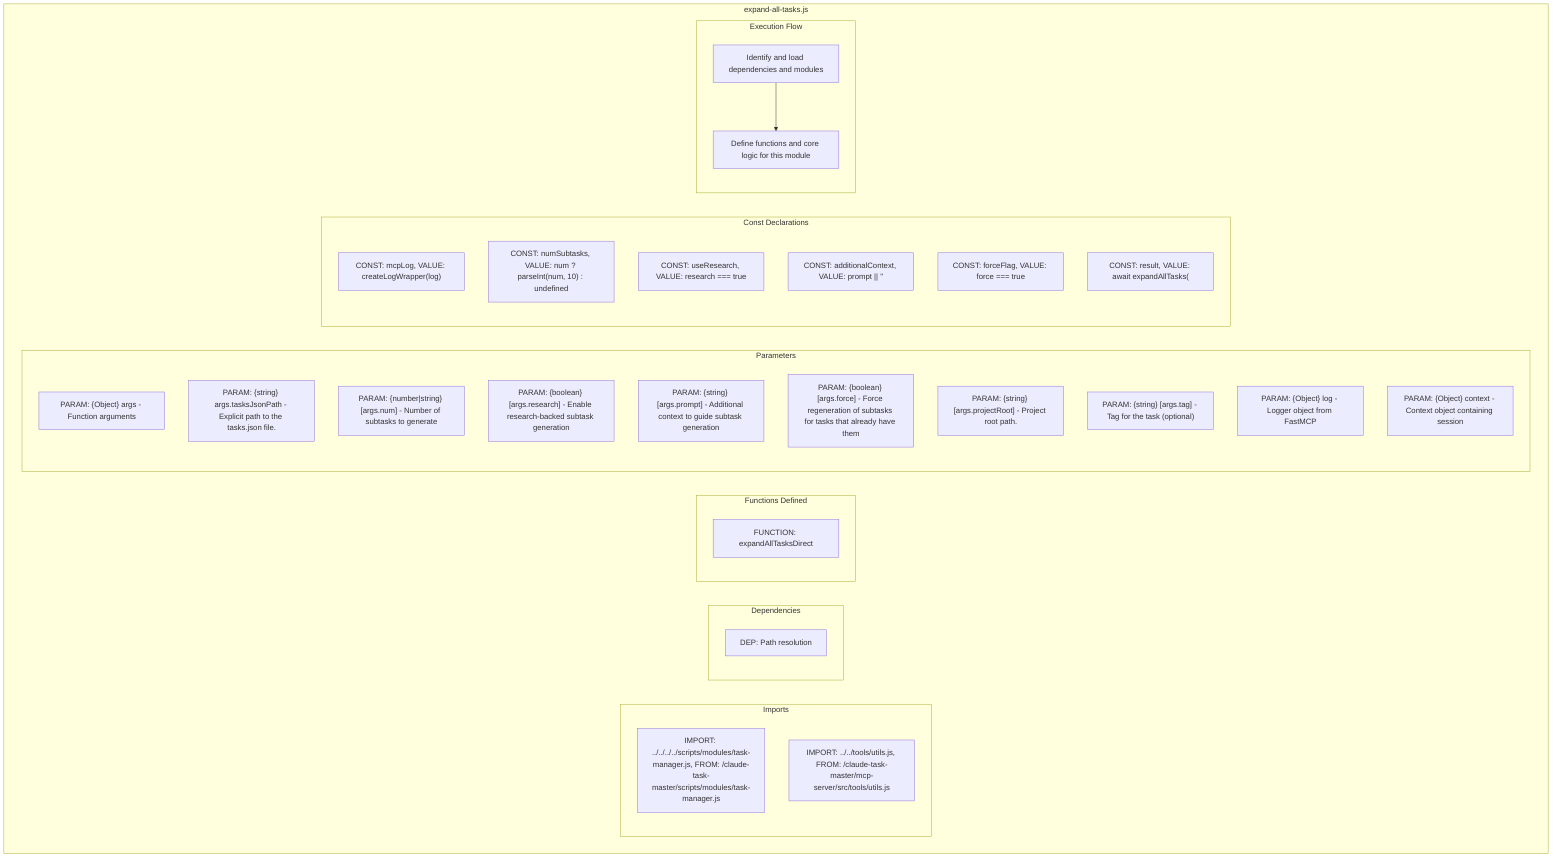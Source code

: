 flowchart TB
    subgraph Imports["Imports"]
        I1["IMPORT: ../../../../scripts/modules/task-manager.js, FROM: /claude-task-master/scripts/modules/task-manager.js"]
        I2["IMPORT: ../../tools/utils.js, FROM: /claude-task-master/mcp-server/src/tools/utils.js"]
    end
    subgraph Dependencies["Dependencies"]
        D1["DEP: Path resolution"]
    end
    subgraph FunctionsDefined["Functions Defined"]
        FU1["FUNCTION: expandAllTasksDirect"]
    end
    subgraph Parameters["Parameters"]
        P1["PARAM: {Object} args - Function arguments"]
        P2["PARAM: {string} args.tasksJsonPath - Explicit path to the tasks.json file."]
        P3["PARAM: {number|string} [args.num] - Number of subtasks to generate"]
        P4["PARAM: {boolean} [args.research] - Enable research-backed subtask generation"]
        P5["PARAM: {string} [args.prompt] - Additional context to guide subtask generation"]
        P6["PARAM: {boolean} [args.force] - Force regeneration of subtasks for tasks that already have them"]
        P7["PARAM: {string} [args.projectRoot] - Project root path."]
        P8["PARAM: {string} [args.tag] - Tag for the task (optional)"]
        P9["PARAM: {Object} log - Logger object from FastMCP"]
        P10["PARAM: {Object} context - Context object containing session"]
    end
    subgraph Constants["Const Declarations"]
        C1["CONST: mcpLog, VALUE: createLogWrapper(log)"]
        C2["CONST: numSubtasks, VALUE: num ? parseInt(num, 10) : undefined"]
        C3["CONST: useResearch, VALUE: research === true"]
        C4["CONST: additionalContext, VALUE: prompt || ''"]
        C5["CONST: forceFlag, VALUE: force === true"]
        C6["CONST: result, VALUE: await expandAllTasks("]
    end
    subgraph ExecutionFlow["Execution Flow"]
        FL1["Identify and load dependencies and modules"]
        FL2["Define functions and core logic for this module"]
    end
    subgraph FileName["expand-all-tasks.js"]
        Imports
        Dependencies
        FunctionsDefined
        Parameters
        Constants
        ExecutionFlow
    end
    FL1 --> FL2